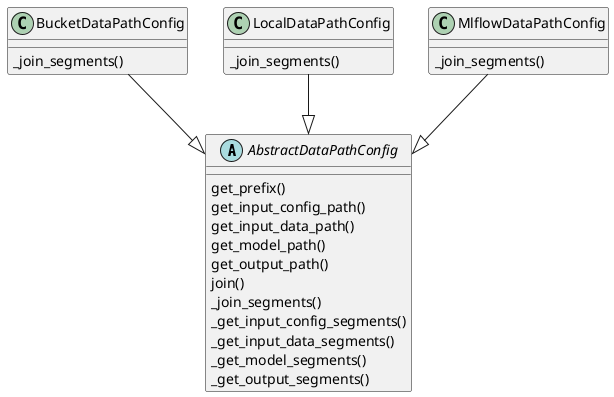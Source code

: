 @startuml
abstract class AbstractDataPathConfig
{
  get_prefix()
  get_input_config_path()
  get_input_data_path()
  get_model_path()
  get_output_path()
  join()
  _join_segments()
  _get_input_config_segments()
  _get_input_data_segments()
  _get_model_segments()
  _get_output_segments()
}
class BucketDataPathConfig
{
  _join_segments()
}
BucketDataPathConfig --|> AbstractDataPathConfig
class LocalDataPathConfig
{
  _join_segments()
}
LocalDataPathConfig --|> AbstractDataPathConfig
class MlflowDataPathConfig
{
  _join_segments()
}
MlflowDataPathConfig --|> AbstractDataPathConfig
@enduml
